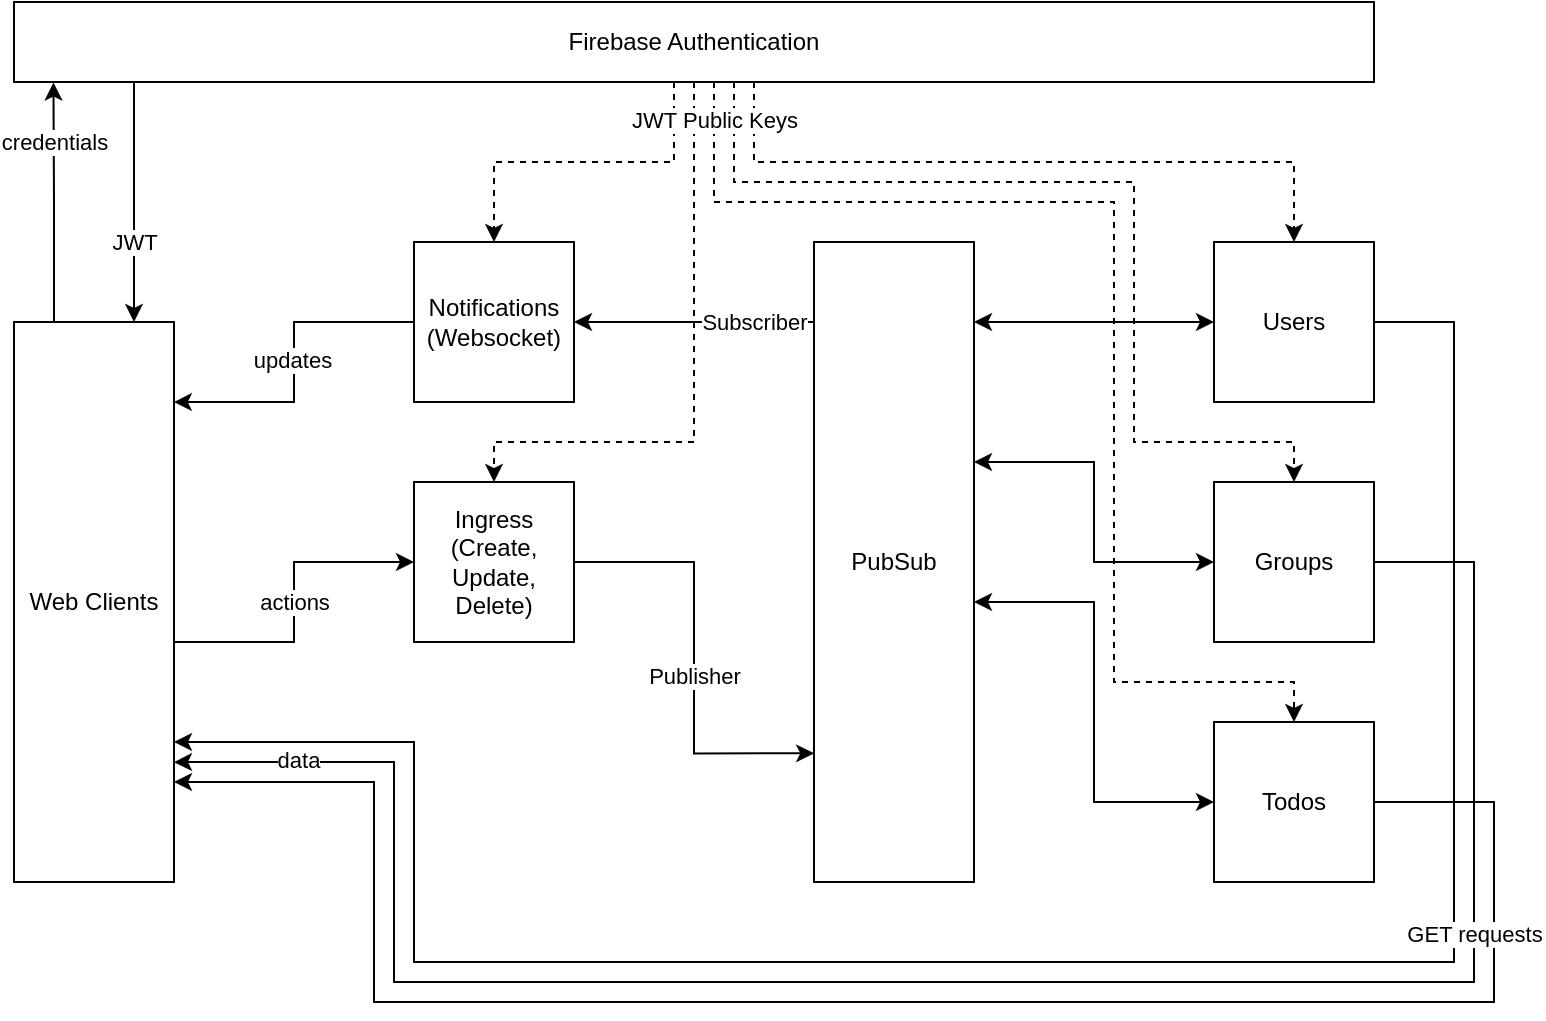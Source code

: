 <mxfile version="15.5.2" type="github">
  <diagram id="oCVk9OYgW9UAW5na9d_e" name="Page-1">
    <mxGraphModel dx="1426" dy="771" grid="1" gridSize="10" guides="1" tooltips="1" connect="1" arrows="1" fold="1" page="1" pageScale="1" pageWidth="1654" pageHeight="1169" math="0" shadow="0">
      <root>
        <mxCell id="0" />
        <mxCell id="1" parent="0" />
        <mxCell id="GVSRyNa6ziFJZxKzF8Ie-20" style="edgeStyle=orthogonalEdgeStyle;rounded=0;orthogonalLoop=1;jettySize=auto;html=1;" parent="1" source="GVSRyNa6ziFJZxKzF8Ie-14" edge="1">
          <mxGeometry relative="1" as="geometry">
            <mxPoint x="280" y="590" as="targetPoint" />
            <Array as="points">
              <mxPoint x="940" y="600" />
              <mxPoint x="940" y="700" />
              <mxPoint x="380" y="700" />
              <mxPoint x="380" y="590" />
            </Array>
          </mxGeometry>
        </mxCell>
        <mxCell id="GVSRyNa6ziFJZxKzF8Ie-6" style="edgeStyle=orthogonalEdgeStyle;rounded=0;orthogonalLoop=1;jettySize=auto;html=1;entryX=0;entryY=0.5;entryDx=0;entryDy=0;" parent="1" source="GVSRyNa6ziFJZxKzF8Ie-2" target="GVSRyNa6ziFJZxKzF8Ie-5" edge="1">
          <mxGeometry relative="1" as="geometry">
            <Array as="points">
              <mxPoint x="340" y="520" />
              <mxPoint x="340" y="480" />
            </Array>
          </mxGeometry>
        </mxCell>
        <mxCell id="NKUPZMq5GXAVYRaCjjXc-19" value="actions" style="edgeLabel;html=1;align=center;verticalAlign=middle;resizable=0;points=[];" parent="GVSRyNa6ziFJZxKzF8Ie-6" vertex="1" connectable="0">
          <mxGeometry x="0.006" relative="1" as="geometry">
            <mxPoint as="offset" />
          </mxGeometry>
        </mxCell>
        <mxCell id="NKUPZMq5GXAVYRaCjjXc-3" style="edgeStyle=orthogonalEdgeStyle;rounded=0;orthogonalLoop=1;jettySize=auto;html=1;entryX=0.029;entryY=1.007;entryDx=0;entryDy=0;entryPerimeter=0;" parent="1" source="GVSRyNa6ziFJZxKzF8Ie-2" target="NKUPZMq5GXAVYRaCjjXc-1" edge="1">
          <mxGeometry relative="1" as="geometry">
            <Array as="points">
              <mxPoint x="220" y="300" />
              <mxPoint x="220" y="300" />
            </Array>
          </mxGeometry>
        </mxCell>
        <mxCell id="NKUPZMq5GXAVYRaCjjXc-10" value="credentials" style="edgeLabel;html=1;align=center;verticalAlign=middle;resizable=0;points=[];" parent="NKUPZMq5GXAVYRaCjjXc-3" vertex="1" connectable="0">
          <mxGeometry x="0.069" relative="1" as="geometry">
            <mxPoint y="-26" as="offset" />
          </mxGeometry>
        </mxCell>
        <mxCell id="GVSRyNa6ziFJZxKzF8Ie-2" value="Web Clients" style="rounded=0;whiteSpace=wrap;html=1;" parent="1" vertex="1">
          <mxGeometry x="200" y="360" width="80" height="280" as="geometry" />
        </mxCell>
        <mxCell id="GVSRyNa6ziFJZxKzF8Ie-4" style="edgeStyle=orthogonalEdgeStyle;rounded=0;orthogonalLoop=1;jettySize=auto;html=1;entryX=0.999;entryY=0.143;entryDx=0;entryDy=0;entryPerimeter=0;" parent="1" source="GVSRyNa6ziFJZxKzF8Ie-3" target="GVSRyNa6ziFJZxKzF8Ie-2" edge="1">
          <mxGeometry relative="1" as="geometry">
            <mxPoint x="300" y="410" as="targetPoint" />
            <Array as="points">
              <mxPoint x="340" y="360" />
              <mxPoint x="340" y="400" />
            </Array>
          </mxGeometry>
        </mxCell>
        <mxCell id="NKUPZMq5GXAVYRaCjjXc-21" value="updates" style="edgeLabel;html=1;align=center;verticalAlign=middle;resizable=0;points=[];" parent="GVSRyNa6ziFJZxKzF8Ie-4" vertex="1" connectable="0">
          <mxGeometry x="-0.014" y="-1" relative="1" as="geometry">
            <mxPoint as="offset" />
          </mxGeometry>
        </mxCell>
        <mxCell id="GVSRyNa6ziFJZxKzF8Ie-3" value="Notifications&lt;br&gt;(Websocket)" style="whiteSpace=wrap;html=1;aspect=fixed;" parent="1" vertex="1">
          <mxGeometry x="400" y="320" width="80" height="80" as="geometry" />
        </mxCell>
        <mxCell id="GVSRyNa6ziFJZxKzF8Ie-11" style="edgeStyle=orthogonalEdgeStyle;rounded=0;orthogonalLoop=1;jettySize=auto;html=1;entryX=0.001;entryY=0.799;entryDx=0;entryDy=0;entryPerimeter=0;" parent="1" source="GVSRyNa6ziFJZxKzF8Ie-5" target="GVSRyNa6ziFJZxKzF8Ie-8" edge="1">
          <mxGeometry relative="1" as="geometry">
            <mxPoint x="590" y="500" as="targetPoint" />
            <Array as="points">
              <mxPoint x="540" y="480" />
              <mxPoint x="540" y="576" />
            </Array>
          </mxGeometry>
        </mxCell>
        <mxCell id="NKUPZMq5GXAVYRaCjjXc-12" value="Publisher" style="edgeLabel;html=1;align=center;verticalAlign=middle;resizable=0;points=[];" parent="GVSRyNa6ziFJZxKzF8Ie-11" vertex="1" connectable="0">
          <mxGeometry x="0.082" relative="1" as="geometry">
            <mxPoint as="offset" />
          </mxGeometry>
        </mxCell>
        <mxCell id="GVSRyNa6ziFJZxKzF8Ie-5" value="Ingress&lt;br&gt;(Create, Update, Delete)" style="whiteSpace=wrap;html=1;aspect=fixed;" parent="1" vertex="1">
          <mxGeometry x="400" y="440" width="80" height="80" as="geometry" />
        </mxCell>
        <mxCell id="GVSRyNa6ziFJZxKzF8Ie-9" style="edgeStyle=orthogonalEdgeStyle;rounded=0;orthogonalLoop=1;jettySize=auto;html=1;entryX=1;entryY=0.5;entryDx=0;entryDy=0;" parent="1" source="GVSRyNa6ziFJZxKzF8Ie-8" target="GVSRyNa6ziFJZxKzF8Ie-3" edge="1">
          <mxGeometry relative="1" as="geometry">
            <Array as="points">
              <mxPoint x="570" y="360" />
              <mxPoint x="570" y="360" />
            </Array>
          </mxGeometry>
        </mxCell>
        <mxCell id="NKUPZMq5GXAVYRaCjjXc-13" value="Subscriber" style="edgeLabel;html=1;align=center;verticalAlign=middle;resizable=0;points=[];" parent="GVSRyNa6ziFJZxKzF8Ie-9" vertex="1" connectable="0">
          <mxGeometry x="-0.274" relative="1" as="geometry">
            <mxPoint x="13" as="offset" />
          </mxGeometry>
        </mxCell>
        <mxCell id="GVSRyNa6ziFJZxKzF8Ie-15" style="edgeStyle=orthogonalEdgeStyle;rounded=0;orthogonalLoop=1;jettySize=auto;html=1;entryX=0;entryY=0.5;entryDx=0;entryDy=0;startArrow=classic;startFill=1;" parent="1" source="GVSRyNa6ziFJZxKzF8Ie-8" target="GVSRyNa6ziFJZxKzF8Ie-12" edge="1">
          <mxGeometry relative="1" as="geometry">
            <Array as="points">
              <mxPoint x="710" y="360" />
              <mxPoint x="710" y="360" />
            </Array>
          </mxGeometry>
        </mxCell>
        <mxCell id="GVSRyNa6ziFJZxKzF8Ie-16" style="edgeStyle=orthogonalEdgeStyle;rounded=0;orthogonalLoop=1;jettySize=auto;html=1;entryX=0;entryY=0.5;entryDx=0;entryDy=0;startArrow=classic;startFill=1;" parent="1" source="GVSRyNa6ziFJZxKzF8Ie-8" target="GVSRyNa6ziFJZxKzF8Ie-13" edge="1">
          <mxGeometry relative="1" as="geometry">
            <Array as="points">
              <mxPoint x="740" y="430" />
              <mxPoint x="740" y="480" />
            </Array>
          </mxGeometry>
        </mxCell>
        <mxCell id="GVSRyNa6ziFJZxKzF8Ie-17" style="edgeStyle=orthogonalEdgeStyle;rounded=0;orthogonalLoop=1;jettySize=auto;html=1;entryX=0;entryY=0.5;entryDx=0;entryDy=0;startArrow=classic;startFill=1;" parent="1" source="GVSRyNa6ziFJZxKzF8Ie-8" target="GVSRyNa6ziFJZxKzF8Ie-14" edge="1">
          <mxGeometry relative="1" as="geometry">
            <Array as="points">
              <mxPoint x="740" y="500" />
              <mxPoint x="740" y="600" />
            </Array>
          </mxGeometry>
        </mxCell>
        <mxCell id="GVSRyNa6ziFJZxKzF8Ie-8" value="PubSub" style="rounded=0;whiteSpace=wrap;html=1;" parent="1" vertex="1">
          <mxGeometry x="600" y="320" width="80" height="320" as="geometry" />
        </mxCell>
        <mxCell id="GVSRyNa6ziFJZxKzF8Ie-18" style="edgeStyle=orthogonalEdgeStyle;rounded=0;orthogonalLoop=1;jettySize=auto;html=1;entryX=1;entryY=0.75;entryDx=0;entryDy=0;" parent="1" source="GVSRyNa6ziFJZxKzF8Ie-12" target="GVSRyNa6ziFJZxKzF8Ie-2" edge="1">
          <mxGeometry relative="1" as="geometry">
            <Array as="points">
              <mxPoint x="920" y="360" />
              <mxPoint x="920" y="680" />
              <mxPoint x="400" y="680" />
              <mxPoint x="400" y="570" />
            </Array>
          </mxGeometry>
        </mxCell>
        <mxCell id="GVSRyNa6ziFJZxKzF8Ie-12" value="Users" style="whiteSpace=wrap;html=1;aspect=fixed;" parent="1" vertex="1">
          <mxGeometry x="800" y="320" width="80" height="80" as="geometry" />
        </mxCell>
        <mxCell id="GVSRyNa6ziFJZxKzF8Ie-19" style="edgeStyle=orthogonalEdgeStyle;rounded=0;orthogonalLoop=1;jettySize=auto;html=1;entryX=1;entryY=0.786;entryDx=0;entryDy=0;entryPerimeter=0;" parent="1" source="GVSRyNa6ziFJZxKzF8Ie-13" target="GVSRyNa6ziFJZxKzF8Ie-2" edge="1">
          <mxGeometry relative="1" as="geometry">
            <Array as="points">
              <mxPoint x="930" y="480" />
              <mxPoint x="930" y="690" />
              <mxPoint x="390" y="690" />
              <mxPoint x="390" y="580" />
              <mxPoint x="290" y="580" />
            </Array>
          </mxGeometry>
        </mxCell>
        <mxCell id="NKUPZMq5GXAVYRaCjjXc-18" value="GET requests" style="edgeLabel;html=1;align=center;verticalAlign=middle;resizable=0;points=[];" parent="GVSRyNa6ziFJZxKzF8Ie-19" vertex="1" connectable="0">
          <mxGeometry x="-0.538" relative="1" as="geometry">
            <mxPoint as="offset" />
          </mxGeometry>
        </mxCell>
        <mxCell id="NKUPZMq5GXAVYRaCjjXc-20" value="data" style="edgeLabel;html=1;align=center;verticalAlign=middle;resizable=0;points=[];" parent="GVSRyNa6ziFJZxKzF8Ie-19" vertex="1" connectable="0">
          <mxGeometry x="0.879" y="-1" relative="1" as="geometry">
            <mxPoint as="offset" />
          </mxGeometry>
        </mxCell>
        <mxCell id="GVSRyNa6ziFJZxKzF8Ie-13" value="Groups" style="whiteSpace=wrap;html=1;aspect=fixed;" parent="1" vertex="1">
          <mxGeometry x="800" y="440" width="80" height="80" as="geometry" />
        </mxCell>
        <mxCell id="GVSRyNa6ziFJZxKzF8Ie-14" value="Todos" style="whiteSpace=wrap;html=1;aspect=fixed;" parent="1" vertex="1">
          <mxGeometry x="800" y="560" width="80" height="80" as="geometry" />
        </mxCell>
        <mxCell id="NKUPZMq5GXAVYRaCjjXc-4" style="edgeStyle=orthogonalEdgeStyle;rounded=0;orthogonalLoop=1;jettySize=auto;html=1;entryX=0.5;entryY=0;entryDx=0;entryDy=0;dashed=1;" parent="1" source="NKUPZMq5GXAVYRaCjjXc-1" target="GVSRyNa6ziFJZxKzF8Ie-3" edge="1">
          <mxGeometry relative="1" as="geometry">
            <Array as="points">
              <mxPoint x="530" y="280" />
              <mxPoint x="440" y="280" />
            </Array>
          </mxGeometry>
        </mxCell>
        <mxCell id="NKUPZMq5GXAVYRaCjjXc-5" style="edgeStyle=orthogonalEdgeStyle;rounded=0;orthogonalLoop=1;jettySize=auto;html=1;entryX=0.5;entryY=0;entryDx=0;entryDy=0;dashed=1;" parent="1" source="NKUPZMq5GXAVYRaCjjXc-1" target="GVSRyNa6ziFJZxKzF8Ie-5" edge="1">
          <mxGeometry relative="1" as="geometry">
            <Array as="points">
              <mxPoint x="540" y="420" />
              <mxPoint x="440" y="420" />
            </Array>
          </mxGeometry>
        </mxCell>
        <mxCell id="NKUPZMq5GXAVYRaCjjXc-6" style="edgeStyle=orthogonalEdgeStyle;rounded=0;orthogonalLoop=1;jettySize=auto;html=1;entryX=0.5;entryY=0;entryDx=0;entryDy=0;dashed=1;" parent="1" source="NKUPZMq5GXAVYRaCjjXc-1" target="GVSRyNa6ziFJZxKzF8Ie-12" edge="1">
          <mxGeometry relative="1" as="geometry">
            <Array as="points">
              <mxPoint x="570" y="280" />
              <mxPoint x="840" y="280" />
            </Array>
          </mxGeometry>
        </mxCell>
        <mxCell id="NKUPZMq5GXAVYRaCjjXc-7" style="edgeStyle=orthogonalEdgeStyle;rounded=0;orthogonalLoop=1;jettySize=auto;html=1;entryX=0.5;entryY=0;entryDx=0;entryDy=0;dashed=1;" parent="1" source="NKUPZMq5GXAVYRaCjjXc-1" target="GVSRyNa6ziFJZxKzF8Ie-13" edge="1">
          <mxGeometry relative="1" as="geometry">
            <Array as="points">
              <mxPoint x="560" y="290" />
              <mxPoint x="760" y="290" />
              <mxPoint x="760" y="420" />
              <mxPoint x="840" y="420" />
            </Array>
          </mxGeometry>
        </mxCell>
        <mxCell id="NKUPZMq5GXAVYRaCjjXc-8" style="edgeStyle=orthogonalEdgeStyle;rounded=0;orthogonalLoop=1;jettySize=auto;html=1;entryX=0.5;entryY=0;entryDx=0;entryDy=0;dashed=1;" parent="1" source="NKUPZMq5GXAVYRaCjjXc-1" target="GVSRyNa6ziFJZxKzF8Ie-14" edge="1">
          <mxGeometry relative="1" as="geometry">
            <Array as="points">
              <mxPoint x="550" y="300" />
              <mxPoint x="750" y="300" />
              <mxPoint x="750" y="540" />
              <mxPoint x="840" y="540" />
            </Array>
          </mxGeometry>
        </mxCell>
        <mxCell id="NKUPZMq5GXAVYRaCjjXc-9" value="JWT Public Keys" style="edgeLabel;html=1;align=center;verticalAlign=middle;resizable=0;points=[];" parent="NKUPZMq5GXAVYRaCjjXc-8" vertex="1" connectable="0">
          <mxGeometry x="-0.94" relative="1" as="geometry">
            <mxPoint as="offset" />
          </mxGeometry>
        </mxCell>
        <mxCell id="NKUPZMq5GXAVYRaCjjXc-22" style="edgeStyle=orthogonalEdgeStyle;rounded=0;orthogonalLoop=1;jettySize=auto;html=1;entryX=0.75;entryY=0;entryDx=0;entryDy=0;startArrow=none;startFill=0;" parent="1" source="NKUPZMq5GXAVYRaCjjXc-1" target="GVSRyNa6ziFJZxKzF8Ie-2" edge="1">
          <mxGeometry relative="1" as="geometry">
            <Array as="points">
              <mxPoint x="260" y="270" />
              <mxPoint x="260" y="270" />
            </Array>
          </mxGeometry>
        </mxCell>
        <mxCell id="NKUPZMq5GXAVYRaCjjXc-23" value="JWT" style="edgeLabel;html=1;align=center;verticalAlign=middle;resizable=0;points=[];" parent="NKUPZMq5GXAVYRaCjjXc-22" vertex="1" connectable="0">
          <mxGeometry x="-0.053" relative="1" as="geometry">
            <mxPoint y="23" as="offset" />
          </mxGeometry>
        </mxCell>
        <mxCell id="NKUPZMq5GXAVYRaCjjXc-1" value="Firebase Authentication" style="rounded=0;whiteSpace=wrap;html=1;" parent="1" vertex="1">
          <mxGeometry x="200" y="200" width="680" height="40" as="geometry" />
        </mxCell>
      </root>
    </mxGraphModel>
  </diagram>
</mxfile>
